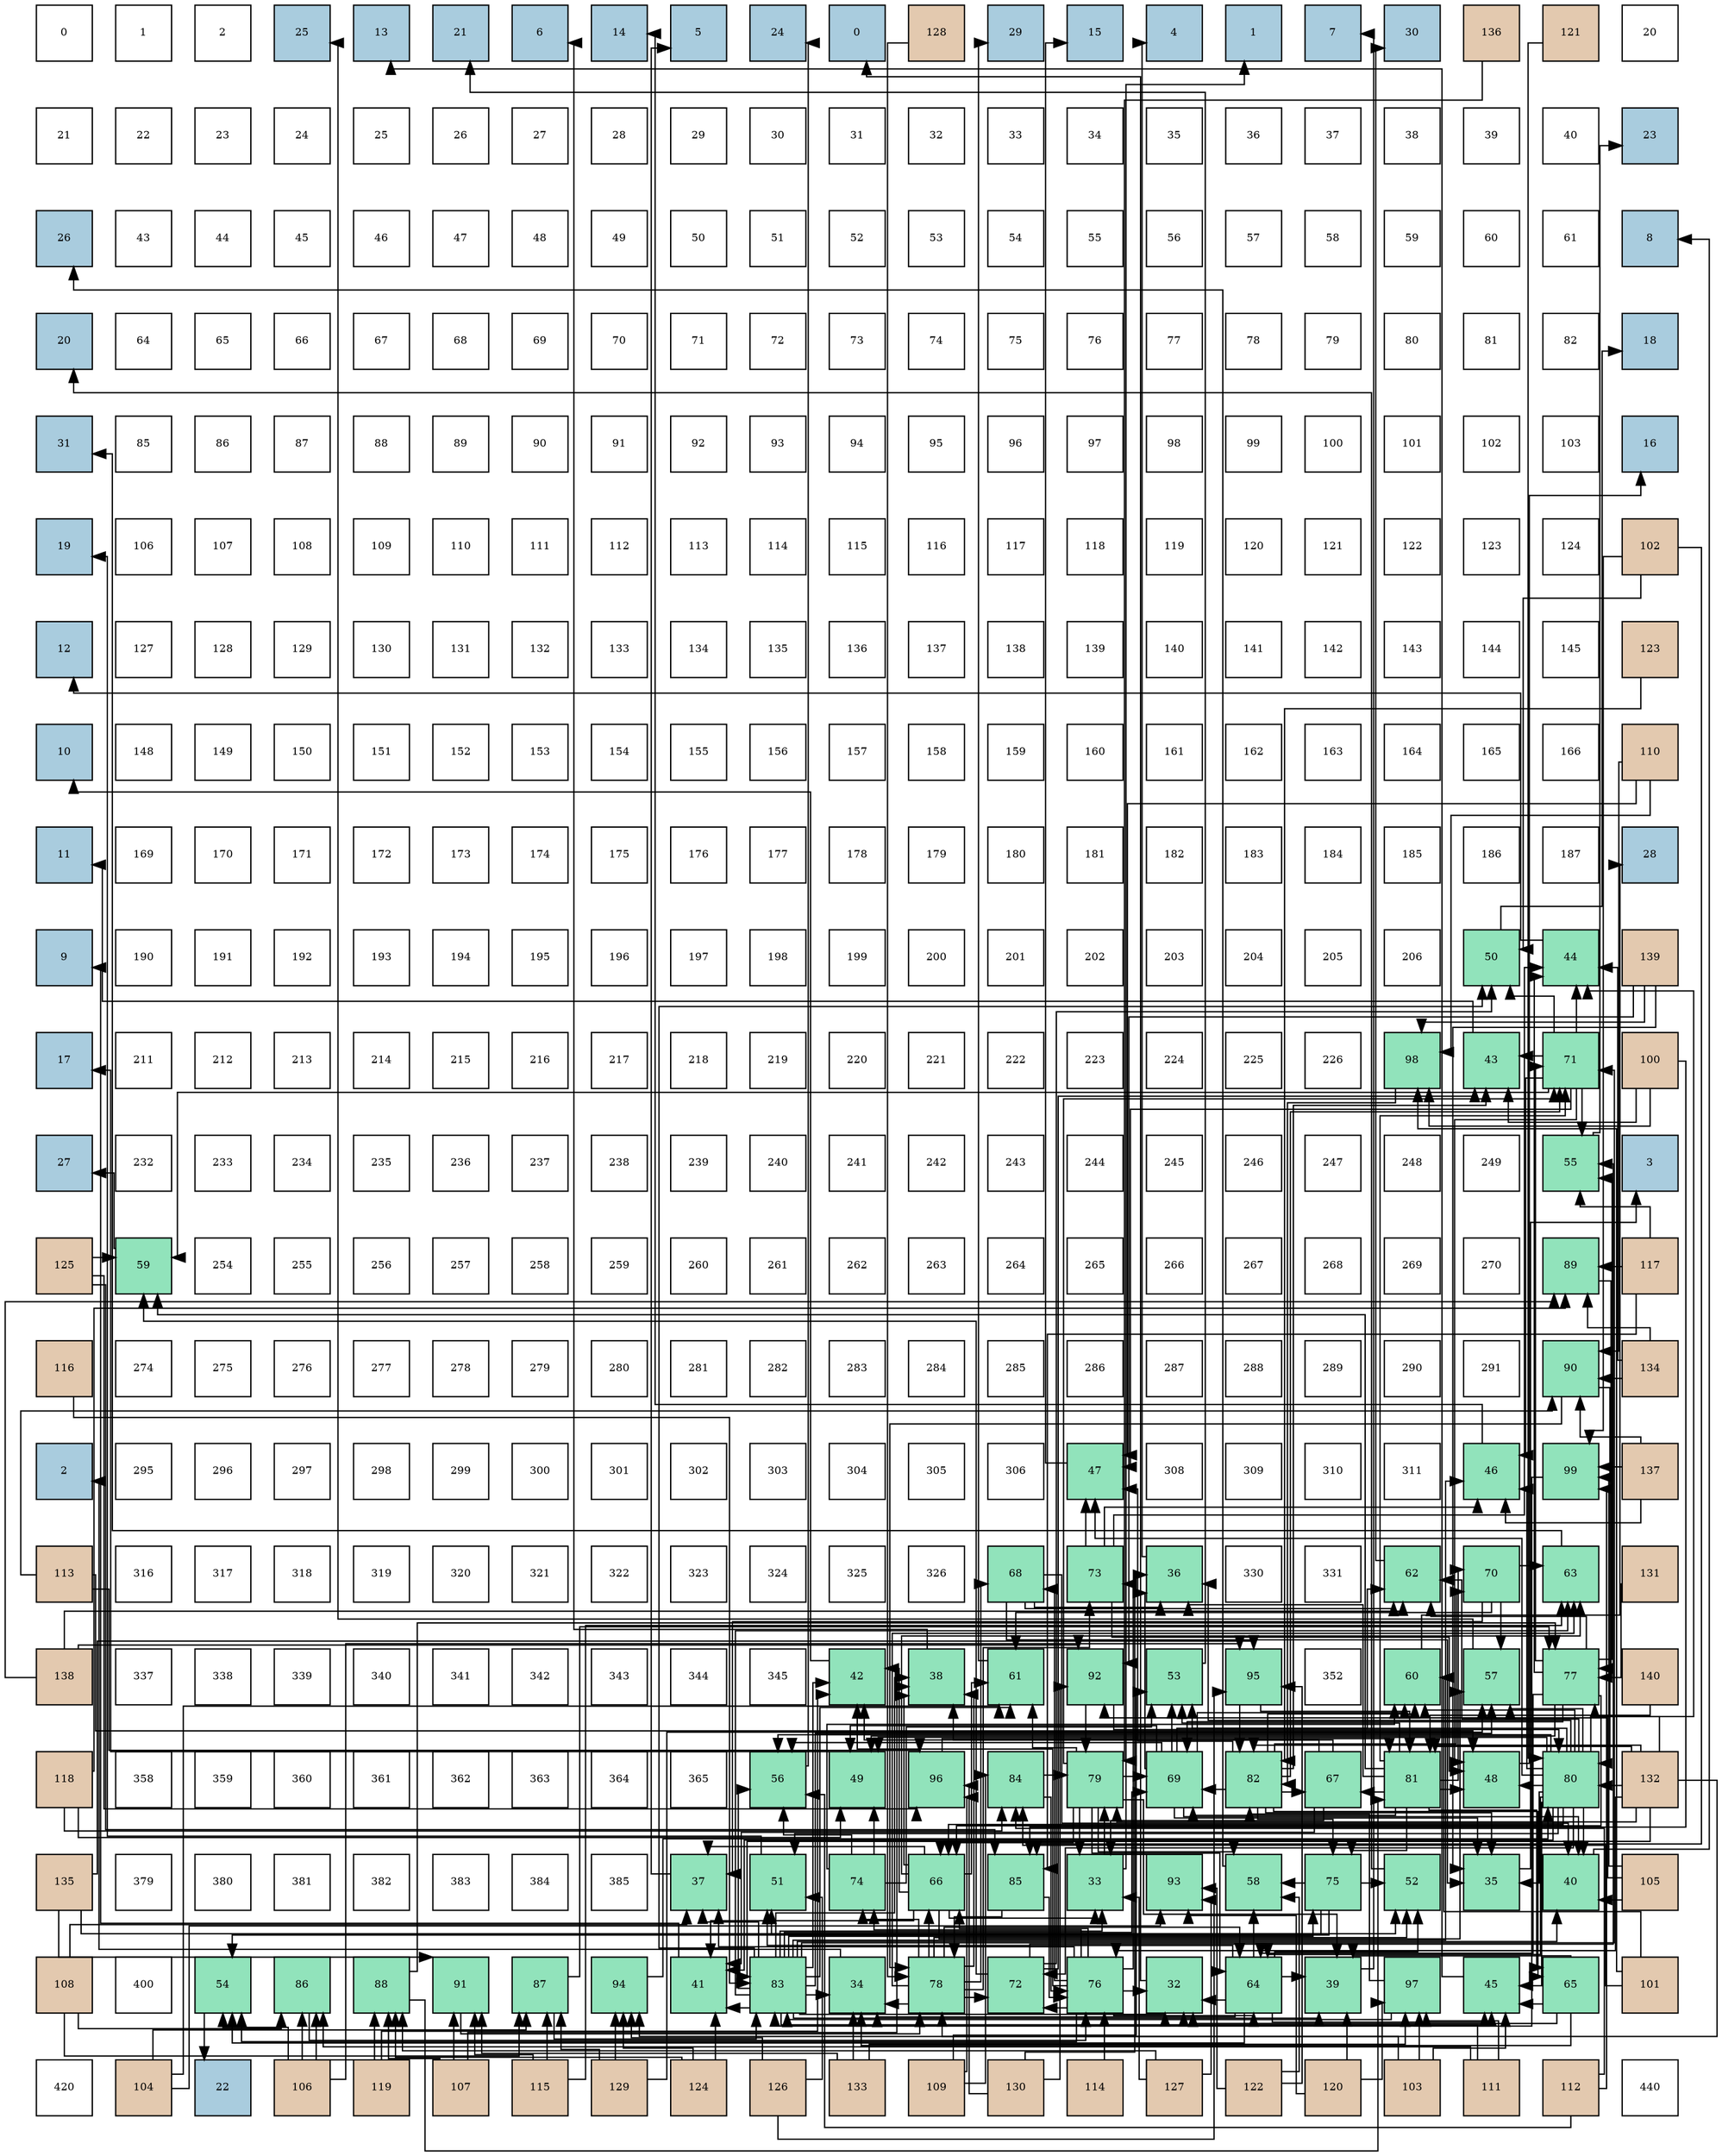 digraph layout{
 rankdir=TB;
 splines=ortho;
 node [style=filled shape=square fixedsize=true width=0.6];
0[label="0", fontsize=8, fillcolor="#ffffff"];
1[label="1", fontsize=8, fillcolor="#ffffff"];
2[label="2", fontsize=8, fillcolor="#ffffff"];
3[label="25", fontsize=8, fillcolor="#a9ccde"];
4[label="13", fontsize=8, fillcolor="#a9ccde"];
5[label="21", fontsize=8, fillcolor="#a9ccde"];
6[label="6", fontsize=8, fillcolor="#a9ccde"];
7[label="14", fontsize=8, fillcolor="#a9ccde"];
8[label="5", fontsize=8, fillcolor="#a9ccde"];
9[label="24", fontsize=8, fillcolor="#a9ccde"];
10[label="0", fontsize=8, fillcolor="#a9ccde"];
11[label="128", fontsize=8, fillcolor="#e3c9af"];
12[label="29", fontsize=8, fillcolor="#a9ccde"];
13[label="15", fontsize=8, fillcolor="#a9ccde"];
14[label="4", fontsize=8, fillcolor="#a9ccde"];
15[label="1", fontsize=8, fillcolor="#a9ccde"];
16[label="7", fontsize=8, fillcolor="#a9ccde"];
17[label="30", fontsize=8, fillcolor="#a9ccde"];
18[label="136", fontsize=8, fillcolor="#e3c9af"];
19[label="121", fontsize=8, fillcolor="#e3c9af"];
20[label="20", fontsize=8, fillcolor="#ffffff"];
21[label="21", fontsize=8, fillcolor="#ffffff"];
22[label="22", fontsize=8, fillcolor="#ffffff"];
23[label="23", fontsize=8, fillcolor="#ffffff"];
24[label="24", fontsize=8, fillcolor="#ffffff"];
25[label="25", fontsize=8, fillcolor="#ffffff"];
26[label="26", fontsize=8, fillcolor="#ffffff"];
27[label="27", fontsize=8, fillcolor="#ffffff"];
28[label="28", fontsize=8, fillcolor="#ffffff"];
29[label="29", fontsize=8, fillcolor="#ffffff"];
30[label="30", fontsize=8, fillcolor="#ffffff"];
31[label="31", fontsize=8, fillcolor="#ffffff"];
32[label="32", fontsize=8, fillcolor="#ffffff"];
33[label="33", fontsize=8, fillcolor="#ffffff"];
34[label="34", fontsize=8, fillcolor="#ffffff"];
35[label="35", fontsize=8, fillcolor="#ffffff"];
36[label="36", fontsize=8, fillcolor="#ffffff"];
37[label="37", fontsize=8, fillcolor="#ffffff"];
38[label="38", fontsize=8, fillcolor="#ffffff"];
39[label="39", fontsize=8, fillcolor="#ffffff"];
40[label="40", fontsize=8, fillcolor="#ffffff"];
41[label="23", fontsize=8, fillcolor="#a9ccde"];
42[label="26", fontsize=8, fillcolor="#a9ccde"];
43[label="43", fontsize=8, fillcolor="#ffffff"];
44[label="44", fontsize=8, fillcolor="#ffffff"];
45[label="45", fontsize=8, fillcolor="#ffffff"];
46[label="46", fontsize=8, fillcolor="#ffffff"];
47[label="47", fontsize=8, fillcolor="#ffffff"];
48[label="48", fontsize=8, fillcolor="#ffffff"];
49[label="49", fontsize=8, fillcolor="#ffffff"];
50[label="50", fontsize=8, fillcolor="#ffffff"];
51[label="51", fontsize=8, fillcolor="#ffffff"];
52[label="52", fontsize=8, fillcolor="#ffffff"];
53[label="53", fontsize=8, fillcolor="#ffffff"];
54[label="54", fontsize=8, fillcolor="#ffffff"];
55[label="55", fontsize=8, fillcolor="#ffffff"];
56[label="56", fontsize=8, fillcolor="#ffffff"];
57[label="57", fontsize=8, fillcolor="#ffffff"];
58[label="58", fontsize=8, fillcolor="#ffffff"];
59[label="59", fontsize=8, fillcolor="#ffffff"];
60[label="60", fontsize=8, fillcolor="#ffffff"];
61[label="61", fontsize=8, fillcolor="#ffffff"];
62[label="8", fontsize=8, fillcolor="#a9ccde"];
63[label="20", fontsize=8, fillcolor="#a9ccde"];
64[label="64", fontsize=8, fillcolor="#ffffff"];
65[label="65", fontsize=8, fillcolor="#ffffff"];
66[label="66", fontsize=8, fillcolor="#ffffff"];
67[label="67", fontsize=8, fillcolor="#ffffff"];
68[label="68", fontsize=8, fillcolor="#ffffff"];
69[label="69", fontsize=8, fillcolor="#ffffff"];
70[label="70", fontsize=8, fillcolor="#ffffff"];
71[label="71", fontsize=8, fillcolor="#ffffff"];
72[label="72", fontsize=8, fillcolor="#ffffff"];
73[label="73", fontsize=8, fillcolor="#ffffff"];
74[label="74", fontsize=8, fillcolor="#ffffff"];
75[label="75", fontsize=8, fillcolor="#ffffff"];
76[label="76", fontsize=8, fillcolor="#ffffff"];
77[label="77", fontsize=8, fillcolor="#ffffff"];
78[label="78", fontsize=8, fillcolor="#ffffff"];
79[label="79", fontsize=8, fillcolor="#ffffff"];
80[label="80", fontsize=8, fillcolor="#ffffff"];
81[label="81", fontsize=8, fillcolor="#ffffff"];
82[label="82", fontsize=8, fillcolor="#ffffff"];
83[label="18", fontsize=8, fillcolor="#a9ccde"];
84[label="31", fontsize=8, fillcolor="#a9ccde"];
85[label="85", fontsize=8, fillcolor="#ffffff"];
86[label="86", fontsize=8, fillcolor="#ffffff"];
87[label="87", fontsize=8, fillcolor="#ffffff"];
88[label="88", fontsize=8, fillcolor="#ffffff"];
89[label="89", fontsize=8, fillcolor="#ffffff"];
90[label="90", fontsize=8, fillcolor="#ffffff"];
91[label="91", fontsize=8, fillcolor="#ffffff"];
92[label="92", fontsize=8, fillcolor="#ffffff"];
93[label="93", fontsize=8, fillcolor="#ffffff"];
94[label="94", fontsize=8, fillcolor="#ffffff"];
95[label="95", fontsize=8, fillcolor="#ffffff"];
96[label="96", fontsize=8, fillcolor="#ffffff"];
97[label="97", fontsize=8, fillcolor="#ffffff"];
98[label="98", fontsize=8, fillcolor="#ffffff"];
99[label="99", fontsize=8, fillcolor="#ffffff"];
100[label="100", fontsize=8, fillcolor="#ffffff"];
101[label="101", fontsize=8, fillcolor="#ffffff"];
102[label="102", fontsize=8, fillcolor="#ffffff"];
103[label="103", fontsize=8, fillcolor="#ffffff"];
104[label="16", fontsize=8, fillcolor="#a9ccde"];
105[label="19", fontsize=8, fillcolor="#a9ccde"];
106[label="106", fontsize=8, fillcolor="#ffffff"];
107[label="107", fontsize=8, fillcolor="#ffffff"];
108[label="108", fontsize=8, fillcolor="#ffffff"];
109[label="109", fontsize=8, fillcolor="#ffffff"];
110[label="110", fontsize=8, fillcolor="#ffffff"];
111[label="111", fontsize=8, fillcolor="#ffffff"];
112[label="112", fontsize=8, fillcolor="#ffffff"];
113[label="113", fontsize=8, fillcolor="#ffffff"];
114[label="114", fontsize=8, fillcolor="#ffffff"];
115[label="115", fontsize=8, fillcolor="#ffffff"];
116[label="116", fontsize=8, fillcolor="#ffffff"];
117[label="117", fontsize=8, fillcolor="#ffffff"];
118[label="118", fontsize=8, fillcolor="#ffffff"];
119[label="119", fontsize=8, fillcolor="#ffffff"];
120[label="120", fontsize=8, fillcolor="#ffffff"];
121[label="121", fontsize=8, fillcolor="#ffffff"];
122[label="122", fontsize=8, fillcolor="#ffffff"];
123[label="123", fontsize=8, fillcolor="#ffffff"];
124[label="124", fontsize=8, fillcolor="#ffffff"];
125[label="102", fontsize=8, fillcolor="#e3c9af"];
126[label="12", fontsize=8, fillcolor="#a9ccde"];
127[label="127", fontsize=8, fillcolor="#ffffff"];
128[label="128", fontsize=8, fillcolor="#ffffff"];
129[label="129", fontsize=8, fillcolor="#ffffff"];
130[label="130", fontsize=8, fillcolor="#ffffff"];
131[label="131", fontsize=8, fillcolor="#ffffff"];
132[label="132", fontsize=8, fillcolor="#ffffff"];
133[label="133", fontsize=8, fillcolor="#ffffff"];
134[label="134", fontsize=8, fillcolor="#ffffff"];
135[label="135", fontsize=8, fillcolor="#ffffff"];
136[label="136", fontsize=8, fillcolor="#ffffff"];
137[label="137", fontsize=8, fillcolor="#ffffff"];
138[label="138", fontsize=8, fillcolor="#ffffff"];
139[label="139", fontsize=8, fillcolor="#ffffff"];
140[label="140", fontsize=8, fillcolor="#ffffff"];
141[label="141", fontsize=8, fillcolor="#ffffff"];
142[label="142", fontsize=8, fillcolor="#ffffff"];
143[label="143", fontsize=8, fillcolor="#ffffff"];
144[label="144", fontsize=8, fillcolor="#ffffff"];
145[label="145", fontsize=8, fillcolor="#ffffff"];
146[label="123", fontsize=8, fillcolor="#e3c9af"];
147[label="10", fontsize=8, fillcolor="#a9ccde"];
148[label="148", fontsize=8, fillcolor="#ffffff"];
149[label="149", fontsize=8, fillcolor="#ffffff"];
150[label="150", fontsize=8, fillcolor="#ffffff"];
151[label="151", fontsize=8, fillcolor="#ffffff"];
152[label="152", fontsize=8, fillcolor="#ffffff"];
153[label="153", fontsize=8, fillcolor="#ffffff"];
154[label="154", fontsize=8, fillcolor="#ffffff"];
155[label="155", fontsize=8, fillcolor="#ffffff"];
156[label="156", fontsize=8, fillcolor="#ffffff"];
157[label="157", fontsize=8, fillcolor="#ffffff"];
158[label="158", fontsize=8, fillcolor="#ffffff"];
159[label="159", fontsize=8, fillcolor="#ffffff"];
160[label="160", fontsize=8, fillcolor="#ffffff"];
161[label="161", fontsize=8, fillcolor="#ffffff"];
162[label="162", fontsize=8, fillcolor="#ffffff"];
163[label="163", fontsize=8, fillcolor="#ffffff"];
164[label="164", fontsize=8, fillcolor="#ffffff"];
165[label="165", fontsize=8, fillcolor="#ffffff"];
166[label="166", fontsize=8, fillcolor="#ffffff"];
167[label="110", fontsize=8, fillcolor="#e3c9af"];
168[label="11", fontsize=8, fillcolor="#a9ccde"];
169[label="169", fontsize=8, fillcolor="#ffffff"];
170[label="170", fontsize=8, fillcolor="#ffffff"];
171[label="171", fontsize=8, fillcolor="#ffffff"];
172[label="172", fontsize=8, fillcolor="#ffffff"];
173[label="173", fontsize=8, fillcolor="#ffffff"];
174[label="174", fontsize=8, fillcolor="#ffffff"];
175[label="175", fontsize=8, fillcolor="#ffffff"];
176[label="176", fontsize=8, fillcolor="#ffffff"];
177[label="177", fontsize=8, fillcolor="#ffffff"];
178[label="178", fontsize=8, fillcolor="#ffffff"];
179[label="179", fontsize=8, fillcolor="#ffffff"];
180[label="180", fontsize=8, fillcolor="#ffffff"];
181[label="181", fontsize=8, fillcolor="#ffffff"];
182[label="182", fontsize=8, fillcolor="#ffffff"];
183[label="183", fontsize=8, fillcolor="#ffffff"];
184[label="184", fontsize=8, fillcolor="#ffffff"];
185[label="185", fontsize=8, fillcolor="#ffffff"];
186[label="186", fontsize=8, fillcolor="#ffffff"];
187[label="187", fontsize=8, fillcolor="#ffffff"];
188[label="28", fontsize=8, fillcolor="#a9ccde"];
189[label="9", fontsize=8, fillcolor="#a9ccde"];
190[label="190", fontsize=8, fillcolor="#ffffff"];
191[label="191", fontsize=8, fillcolor="#ffffff"];
192[label="192", fontsize=8, fillcolor="#ffffff"];
193[label="193", fontsize=8, fillcolor="#ffffff"];
194[label="194", fontsize=8, fillcolor="#ffffff"];
195[label="195", fontsize=8, fillcolor="#ffffff"];
196[label="196", fontsize=8, fillcolor="#ffffff"];
197[label="197", fontsize=8, fillcolor="#ffffff"];
198[label="198", fontsize=8, fillcolor="#ffffff"];
199[label="199", fontsize=8, fillcolor="#ffffff"];
200[label="200", fontsize=8, fillcolor="#ffffff"];
201[label="201", fontsize=8, fillcolor="#ffffff"];
202[label="202", fontsize=8, fillcolor="#ffffff"];
203[label="203", fontsize=8, fillcolor="#ffffff"];
204[label="204", fontsize=8, fillcolor="#ffffff"];
205[label="205", fontsize=8, fillcolor="#ffffff"];
206[label="206", fontsize=8, fillcolor="#ffffff"];
207[label="50", fontsize=8, fillcolor="#91e3bb"];
208[label="44", fontsize=8, fillcolor="#91e3bb"];
209[label="139", fontsize=8, fillcolor="#e3c9af"];
210[label="17", fontsize=8, fillcolor="#a9ccde"];
211[label="211", fontsize=8, fillcolor="#ffffff"];
212[label="212", fontsize=8, fillcolor="#ffffff"];
213[label="213", fontsize=8, fillcolor="#ffffff"];
214[label="214", fontsize=8, fillcolor="#ffffff"];
215[label="215", fontsize=8, fillcolor="#ffffff"];
216[label="216", fontsize=8, fillcolor="#ffffff"];
217[label="217", fontsize=8, fillcolor="#ffffff"];
218[label="218", fontsize=8, fillcolor="#ffffff"];
219[label="219", fontsize=8, fillcolor="#ffffff"];
220[label="220", fontsize=8, fillcolor="#ffffff"];
221[label="221", fontsize=8, fillcolor="#ffffff"];
222[label="222", fontsize=8, fillcolor="#ffffff"];
223[label="223", fontsize=8, fillcolor="#ffffff"];
224[label="224", fontsize=8, fillcolor="#ffffff"];
225[label="225", fontsize=8, fillcolor="#ffffff"];
226[label="226", fontsize=8, fillcolor="#ffffff"];
227[label="98", fontsize=8, fillcolor="#91e3bb"];
228[label="43", fontsize=8, fillcolor="#91e3bb"];
229[label="71", fontsize=8, fillcolor="#91e3bb"];
230[label="100", fontsize=8, fillcolor="#e3c9af"];
231[label="27", fontsize=8, fillcolor="#a9ccde"];
232[label="232", fontsize=8, fillcolor="#ffffff"];
233[label="233", fontsize=8, fillcolor="#ffffff"];
234[label="234", fontsize=8, fillcolor="#ffffff"];
235[label="235", fontsize=8, fillcolor="#ffffff"];
236[label="236", fontsize=8, fillcolor="#ffffff"];
237[label="237", fontsize=8, fillcolor="#ffffff"];
238[label="238", fontsize=8, fillcolor="#ffffff"];
239[label="239", fontsize=8, fillcolor="#ffffff"];
240[label="240", fontsize=8, fillcolor="#ffffff"];
241[label="241", fontsize=8, fillcolor="#ffffff"];
242[label="242", fontsize=8, fillcolor="#ffffff"];
243[label="243", fontsize=8, fillcolor="#ffffff"];
244[label="244", fontsize=8, fillcolor="#ffffff"];
245[label="245", fontsize=8, fillcolor="#ffffff"];
246[label="246", fontsize=8, fillcolor="#ffffff"];
247[label="247", fontsize=8, fillcolor="#ffffff"];
248[label="248", fontsize=8, fillcolor="#ffffff"];
249[label="249", fontsize=8, fillcolor="#ffffff"];
250[label="55", fontsize=8, fillcolor="#91e3bb"];
251[label="3", fontsize=8, fillcolor="#a9ccde"];
252[label="125", fontsize=8, fillcolor="#e3c9af"];
253[label="59", fontsize=8, fillcolor="#91e3bb"];
254[label="254", fontsize=8, fillcolor="#ffffff"];
255[label="255", fontsize=8, fillcolor="#ffffff"];
256[label="256", fontsize=8, fillcolor="#ffffff"];
257[label="257", fontsize=8, fillcolor="#ffffff"];
258[label="258", fontsize=8, fillcolor="#ffffff"];
259[label="259", fontsize=8, fillcolor="#ffffff"];
260[label="260", fontsize=8, fillcolor="#ffffff"];
261[label="261", fontsize=8, fillcolor="#ffffff"];
262[label="262", fontsize=8, fillcolor="#ffffff"];
263[label="263", fontsize=8, fillcolor="#ffffff"];
264[label="264", fontsize=8, fillcolor="#ffffff"];
265[label="265", fontsize=8, fillcolor="#ffffff"];
266[label="266", fontsize=8, fillcolor="#ffffff"];
267[label="267", fontsize=8, fillcolor="#ffffff"];
268[label="268", fontsize=8, fillcolor="#ffffff"];
269[label="269", fontsize=8, fillcolor="#ffffff"];
270[label="270", fontsize=8, fillcolor="#ffffff"];
271[label="89", fontsize=8, fillcolor="#91e3bb"];
272[label="117", fontsize=8, fillcolor="#e3c9af"];
273[label="116", fontsize=8, fillcolor="#e3c9af"];
274[label="274", fontsize=8, fillcolor="#ffffff"];
275[label="275", fontsize=8, fillcolor="#ffffff"];
276[label="276", fontsize=8, fillcolor="#ffffff"];
277[label="277", fontsize=8, fillcolor="#ffffff"];
278[label="278", fontsize=8, fillcolor="#ffffff"];
279[label="279", fontsize=8, fillcolor="#ffffff"];
280[label="280", fontsize=8, fillcolor="#ffffff"];
281[label="281", fontsize=8, fillcolor="#ffffff"];
282[label="282", fontsize=8, fillcolor="#ffffff"];
283[label="283", fontsize=8, fillcolor="#ffffff"];
284[label="284", fontsize=8, fillcolor="#ffffff"];
285[label="285", fontsize=8, fillcolor="#ffffff"];
286[label="286", fontsize=8, fillcolor="#ffffff"];
287[label="287", fontsize=8, fillcolor="#ffffff"];
288[label="288", fontsize=8, fillcolor="#ffffff"];
289[label="289", fontsize=8, fillcolor="#ffffff"];
290[label="290", fontsize=8, fillcolor="#ffffff"];
291[label="291", fontsize=8, fillcolor="#ffffff"];
292[label="90", fontsize=8, fillcolor="#91e3bb"];
293[label="134", fontsize=8, fillcolor="#e3c9af"];
294[label="2", fontsize=8, fillcolor="#a9ccde"];
295[label="295", fontsize=8, fillcolor="#ffffff"];
296[label="296", fontsize=8, fillcolor="#ffffff"];
297[label="297", fontsize=8, fillcolor="#ffffff"];
298[label="298", fontsize=8, fillcolor="#ffffff"];
299[label="299", fontsize=8, fillcolor="#ffffff"];
300[label="300", fontsize=8, fillcolor="#ffffff"];
301[label="301", fontsize=8, fillcolor="#ffffff"];
302[label="302", fontsize=8, fillcolor="#ffffff"];
303[label="303", fontsize=8, fillcolor="#ffffff"];
304[label="304", fontsize=8, fillcolor="#ffffff"];
305[label="305", fontsize=8, fillcolor="#ffffff"];
306[label="306", fontsize=8, fillcolor="#ffffff"];
307[label="47", fontsize=8, fillcolor="#91e3bb"];
308[label="308", fontsize=8, fillcolor="#ffffff"];
309[label="309", fontsize=8, fillcolor="#ffffff"];
310[label="310", fontsize=8, fillcolor="#ffffff"];
311[label="311", fontsize=8, fillcolor="#ffffff"];
312[label="46", fontsize=8, fillcolor="#91e3bb"];
313[label="99", fontsize=8, fillcolor="#91e3bb"];
314[label="137", fontsize=8, fillcolor="#e3c9af"];
315[label="113", fontsize=8, fillcolor="#e3c9af"];
316[label="316", fontsize=8, fillcolor="#ffffff"];
317[label="317", fontsize=8, fillcolor="#ffffff"];
318[label="318", fontsize=8, fillcolor="#ffffff"];
319[label="319", fontsize=8, fillcolor="#ffffff"];
320[label="320", fontsize=8, fillcolor="#ffffff"];
321[label="321", fontsize=8, fillcolor="#ffffff"];
322[label="322", fontsize=8, fillcolor="#ffffff"];
323[label="323", fontsize=8, fillcolor="#ffffff"];
324[label="324", fontsize=8, fillcolor="#ffffff"];
325[label="325", fontsize=8, fillcolor="#ffffff"];
326[label="326", fontsize=8, fillcolor="#ffffff"];
327[label="68", fontsize=8, fillcolor="#91e3bb"];
328[label="73", fontsize=8, fillcolor="#91e3bb"];
329[label="36", fontsize=8, fillcolor="#91e3bb"];
330[label="330", fontsize=8, fillcolor="#ffffff"];
331[label="331", fontsize=8, fillcolor="#ffffff"];
332[label="62", fontsize=8, fillcolor="#91e3bb"];
333[label="70", fontsize=8, fillcolor="#91e3bb"];
334[label="63", fontsize=8, fillcolor="#91e3bb"];
335[label="131", fontsize=8, fillcolor="#e3c9af"];
336[label="138", fontsize=8, fillcolor="#e3c9af"];
337[label="337", fontsize=8, fillcolor="#ffffff"];
338[label="338", fontsize=8, fillcolor="#ffffff"];
339[label="339", fontsize=8, fillcolor="#ffffff"];
340[label="340", fontsize=8, fillcolor="#ffffff"];
341[label="341", fontsize=8, fillcolor="#ffffff"];
342[label="342", fontsize=8, fillcolor="#ffffff"];
343[label="343", fontsize=8, fillcolor="#ffffff"];
344[label="344", fontsize=8, fillcolor="#ffffff"];
345[label="345", fontsize=8, fillcolor="#ffffff"];
346[label="42", fontsize=8, fillcolor="#91e3bb"];
347[label="38", fontsize=8, fillcolor="#91e3bb"];
348[label="61", fontsize=8, fillcolor="#91e3bb"];
349[label="92", fontsize=8, fillcolor="#91e3bb"];
350[label="53", fontsize=8, fillcolor="#91e3bb"];
351[label="95", fontsize=8, fillcolor="#91e3bb"];
352[label="352", fontsize=8, fillcolor="#ffffff"];
353[label="60", fontsize=8, fillcolor="#91e3bb"];
354[label="57", fontsize=8, fillcolor="#91e3bb"];
355[label="77", fontsize=8, fillcolor="#91e3bb"];
356[label="140", fontsize=8, fillcolor="#e3c9af"];
357[label="118", fontsize=8, fillcolor="#e3c9af"];
358[label="358", fontsize=8, fillcolor="#ffffff"];
359[label="359", fontsize=8, fillcolor="#ffffff"];
360[label="360", fontsize=8, fillcolor="#ffffff"];
361[label="361", fontsize=8, fillcolor="#ffffff"];
362[label="362", fontsize=8, fillcolor="#ffffff"];
363[label="363", fontsize=8, fillcolor="#ffffff"];
364[label="364", fontsize=8, fillcolor="#ffffff"];
365[label="365", fontsize=8, fillcolor="#ffffff"];
366[label="56", fontsize=8, fillcolor="#91e3bb"];
367[label="49", fontsize=8, fillcolor="#91e3bb"];
368[label="96", fontsize=8, fillcolor="#91e3bb"];
369[label="84", fontsize=8, fillcolor="#91e3bb"];
370[label="79", fontsize=8, fillcolor="#91e3bb"];
371[label="69", fontsize=8, fillcolor="#91e3bb"];
372[label="82", fontsize=8, fillcolor="#91e3bb"];
373[label="67", fontsize=8, fillcolor="#91e3bb"];
374[label="81", fontsize=8, fillcolor="#91e3bb"];
375[label="48", fontsize=8, fillcolor="#91e3bb"];
376[label="80", fontsize=8, fillcolor="#91e3bb"];
377[label="132", fontsize=8, fillcolor="#e3c9af"];
378[label="135", fontsize=8, fillcolor="#e3c9af"];
379[label="379", fontsize=8, fillcolor="#ffffff"];
380[label="380", fontsize=8, fillcolor="#ffffff"];
381[label="381", fontsize=8, fillcolor="#ffffff"];
382[label="382", fontsize=8, fillcolor="#ffffff"];
383[label="383", fontsize=8, fillcolor="#ffffff"];
384[label="384", fontsize=8, fillcolor="#ffffff"];
385[label="385", fontsize=8, fillcolor="#ffffff"];
386[label="37", fontsize=8, fillcolor="#91e3bb"];
387[label="51", fontsize=8, fillcolor="#91e3bb"];
388[label="74", fontsize=8, fillcolor="#91e3bb"];
389[label="66", fontsize=8, fillcolor="#91e3bb"];
390[label="85", fontsize=8, fillcolor="#91e3bb"];
391[label="33", fontsize=8, fillcolor="#91e3bb"];
392[label="93", fontsize=8, fillcolor="#91e3bb"];
393[label="58", fontsize=8, fillcolor="#91e3bb"];
394[label="75", fontsize=8, fillcolor="#91e3bb"];
395[label="52", fontsize=8, fillcolor="#91e3bb"];
396[label="35", fontsize=8, fillcolor="#91e3bb"];
397[label="40", fontsize=8, fillcolor="#91e3bb"];
398[label="105", fontsize=8, fillcolor="#e3c9af"];
399[label="108", fontsize=8, fillcolor="#e3c9af"];
400[label="400", fontsize=8, fillcolor="#ffffff"];
401[label="54", fontsize=8, fillcolor="#91e3bb"];
402[label="86", fontsize=8, fillcolor="#91e3bb"];
403[label="88", fontsize=8, fillcolor="#91e3bb"];
404[label="91", fontsize=8, fillcolor="#91e3bb"];
405[label="87", fontsize=8, fillcolor="#91e3bb"];
406[label="94", fontsize=8, fillcolor="#91e3bb"];
407[label="41", fontsize=8, fillcolor="#91e3bb"];
408[label="83", fontsize=8, fillcolor="#91e3bb"];
409[label="34", fontsize=8, fillcolor="#91e3bb"];
410[label="78", fontsize=8, fillcolor="#91e3bb"];
411[label="72", fontsize=8, fillcolor="#91e3bb"];
412[label="76", fontsize=8, fillcolor="#91e3bb"];
413[label="32", fontsize=8, fillcolor="#91e3bb"];
414[label="64", fontsize=8, fillcolor="#91e3bb"];
415[label="39", fontsize=8, fillcolor="#91e3bb"];
416[label="97", fontsize=8, fillcolor="#91e3bb"];
417[label="45", fontsize=8, fillcolor="#91e3bb"];
418[label="65", fontsize=8, fillcolor="#91e3bb"];
419[label="101", fontsize=8, fillcolor="#e3c9af"];
420[label="420", fontsize=8, fillcolor="#ffffff"];
421[label="104", fontsize=8, fillcolor="#e3c9af"];
422[label="22", fontsize=8, fillcolor="#a9ccde"];
423[label="106", fontsize=8, fillcolor="#e3c9af"];
424[label="119", fontsize=8, fillcolor="#e3c9af"];
425[label="107", fontsize=8, fillcolor="#e3c9af"];
426[label="115", fontsize=8, fillcolor="#e3c9af"];
427[label="129", fontsize=8, fillcolor="#e3c9af"];
428[label="124", fontsize=8, fillcolor="#e3c9af"];
429[label="126", fontsize=8, fillcolor="#e3c9af"];
430[label="133", fontsize=8, fillcolor="#e3c9af"];
431[label="109", fontsize=8, fillcolor="#e3c9af"];
432[label="130", fontsize=8, fillcolor="#e3c9af"];
433[label="114", fontsize=8, fillcolor="#e3c9af"];
434[label="127", fontsize=8, fillcolor="#e3c9af"];
435[label="122", fontsize=8, fillcolor="#e3c9af"];
436[label="120", fontsize=8, fillcolor="#e3c9af"];
437[label="103", fontsize=8, fillcolor="#e3c9af"];
438[label="111", fontsize=8, fillcolor="#e3c9af"];
439[label="112", fontsize=8, fillcolor="#e3c9af"];
440[label="440", fontsize=8, fillcolor="#ffffff"];
edge [constraint=false, style=vis];413 -> 10;
391 -> 15;
409 -> 294;
396 -> 251;
329 -> 14;
386 -> 8;
347 -> 6;
415 -> 16;
397 -> 62;
407 -> 189;
346 -> 147;
228 -> 168;
208 -> 126;
417 -> 4;
312 -> 7;
307 -> 13;
375 -> 104;
367 -> 210;
207 -> 83;
387 -> 105;
395 -> 63;
350 -> 5;
401 -> 422;
250 -> 41;
366 -> 9;
354 -> 3;
393 -> 42;
253 -> 231;
353 -> 188;
348 -> 12;
332 -> 17;
334 -> 84;
414 -> 413;
414 -> 409;
414 -> 415;
414 -> 417;
414 -> 387;
414 -> 395;
414 -> 401;
414 -> 393;
418 -> 413;
418 -> 409;
418 -> 415;
418 -> 417;
389 -> 391;
389 -> 386;
389 -> 347;
389 -> 407;
389 -> 346;
389 -> 354;
389 -> 348;
389 -> 334;
373 -> 391;
373 -> 347;
373 -> 407;
373 -> 346;
327 -> 396;
327 -> 329;
327 -> 397;
327 -> 332;
371 -> 396;
371 -> 329;
371 -> 397;
371 -> 367;
371 -> 350;
371 -> 366;
371 -> 353;
371 -> 332;
333 -> 386;
333 -> 354;
333 -> 348;
333 -> 334;
229 -> 228;
229 -> 208;
229 -> 312;
229 -> 307;
229 -> 375;
229 -> 207;
229 -> 250;
229 -> 253;
411 -> 228;
411 -> 207;
411 -> 250;
411 -> 253;
328 -> 208;
328 -> 312;
328 -> 307;
328 -> 375;
388 -> 367;
388 -> 350;
388 -> 366;
388 -> 353;
394 -> 387;
394 -> 395;
394 -> 401;
394 -> 393;
412 -> 413;
412 -> 386;
412 -> 346;
412 -> 401;
412 -> 414;
412 -> 389;
412 -> 327;
412 -> 411;
412 -> 328;
412 -> 388;
355 -> 208;
355 -> 367;
355 -> 250;
355 -> 332;
355 -> 414;
355 -> 389;
355 -> 371;
355 -> 229;
410 -> 409;
410 -> 347;
410 -> 395;
410 -> 334;
410 -> 414;
410 -> 389;
410 -> 327;
410 -> 411;
410 -> 328;
410 -> 388;
370 -> 391;
370 -> 415;
370 -> 393;
370 -> 348;
370 -> 414;
370 -> 389;
370 -> 371;
370 -> 229;
376 -> 396;
376 -> 329;
376 -> 397;
376 -> 407;
376 -> 208;
376 -> 417;
376 -> 312;
376 -> 307;
376 -> 375;
376 -> 367;
376 -> 387;
376 -> 350;
376 -> 366;
376 -> 354;
376 -> 353;
376 -> 332;
376 -> 414;
376 -> 389;
376 -> 411;
374 -> 329;
374 -> 375;
374 -> 350;
374 -> 253;
374 -> 418;
374 -> 373;
374 -> 371;
374 -> 333;
374 -> 229;
374 -> 394;
372 -> 396;
372 -> 228;
372 -> 307;
372 -> 353;
372 -> 418;
372 -> 373;
372 -> 371;
372 -> 333;
372 -> 229;
372 -> 394;
408 -> 413;
408 -> 391;
408 -> 409;
408 -> 386;
408 -> 347;
408 -> 415;
408 -> 397;
408 -> 407;
408 -> 346;
408 -> 417;
408 -> 312;
408 -> 207;
408 -> 366;
408 -> 354;
408 -> 348;
408 -> 334;
408 -> 371;
408 -> 229;
408 -> 394;
369 -> 412;
369 -> 370;
390 -> 412;
390 -> 410;
402 -> 412;
405 -> 355;
405 -> 408;
403 -> 355;
403 -> 374;
271 -> 355;
292 -> 410;
292 -> 376;
404 -> 410;
349 -> 370;
349 -> 376;
392 -> 370;
406 -> 376;
351 -> 374;
351 -> 372;
368 -> 374;
416 -> 372;
416 -> 408;
227 -> 372;
313 -> 408;
230 -> 228;
230 -> 390;
230 -> 227;
419 -> 353;
419 -> 369;
419 -> 227;
125 -> 207;
125 -> 390;
125 -> 313;
437 -> 417;
437 -> 406;
437 -> 416;
421 -> 348;
421 -> 405;
421 -> 392;
398 -> 397;
398 -> 349;
398 -> 313;
423 -> 401;
423 -> 402;
423 -> 351;
425 -> 347;
425 -> 403;
425 -> 404;
399 -> 386;
399 -> 402;
399 -> 405;
431 -> 350;
431 -> 369;
431 -> 368;
167 -> 307;
167 -> 292;
167 -> 227;
438 -> 413;
438 -> 402;
438 -> 416;
439 -> 366;
439 -> 369;
439 -> 313;
315 -> 375;
315 -> 292;
315 -> 368;
433 -> 412;
426 -> 334;
426 -> 405;
426 -> 404;
273 -> 408;
272 -> 250;
272 -> 390;
272 -> 271;
357 -> 367;
357 -> 369;
357 -> 271;
424 -> 346;
424 -> 402;
424 -> 403;
436 -> 415;
436 -> 392;
436 -> 416;
19 -> 376;
435 -> 393;
435 -> 392;
435 -> 351;
146 -> 372;
428 -> 407;
428 -> 403;
428 -> 406;
252 -> 253;
252 -> 390;
252 -> 368;
429 -> 387;
429 -> 406;
429 -> 351;
434 -> 391;
434 -> 403;
434 -> 392;
11 -> 410;
427 -> 354;
427 -> 405;
427 -> 406;
432 -> 329;
432 -> 349;
432 -> 368;
335 -> 355;
377 -> 412;
377 -> 355;
377 -> 410;
377 -> 370;
377 -> 376;
377 -> 374;
377 -> 372;
377 -> 408;
430 -> 409;
430 -> 404;
430 -> 416;
293 -> 208;
293 -> 271;
293 -> 292;
378 -> 395;
378 -> 404;
378 -> 351;
18 -> 370;
314 -> 312;
314 -> 292;
314 -> 313;
336 -> 332;
336 -> 271;
336 -> 349;
209 -> 396;
209 -> 349;
209 -> 227;
356 -> 374;
edge [constraint=true, style=invis];
0 -> 21 -> 42 -> 63 -> 84 -> 105 -> 126 -> 147 -> 168 -> 189 -> 210 -> 231 -> 252 -> 273 -> 294 -> 315 -> 336 -> 357 -> 378 -> 399 -> 420;
1 -> 22 -> 43 -> 64 -> 85 -> 106 -> 127 -> 148 -> 169 -> 190 -> 211 -> 232 -> 253 -> 274 -> 295 -> 316 -> 337 -> 358 -> 379 -> 400 -> 421;
2 -> 23 -> 44 -> 65 -> 86 -> 107 -> 128 -> 149 -> 170 -> 191 -> 212 -> 233 -> 254 -> 275 -> 296 -> 317 -> 338 -> 359 -> 380 -> 401 -> 422;
3 -> 24 -> 45 -> 66 -> 87 -> 108 -> 129 -> 150 -> 171 -> 192 -> 213 -> 234 -> 255 -> 276 -> 297 -> 318 -> 339 -> 360 -> 381 -> 402 -> 423;
4 -> 25 -> 46 -> 67 -> 88 -> 109 -> 130 -> 151 -> 172 -> 193 -> 214 -> 235 -> 256 -> 277 -> 298 -> 319 -> 340 -> 361 -> 382 -> 403 -> 424;
5 -> 26 -> 47 -> 68 -> 89 -> 110 -> 131 -> 152 -> 173 -> 194 -> 215 -> 236 -> 257 -> 278 -> 299 -> 320 -> 341 -> 362 -> 383 -> 404 -> 425;
6 -> 27 -> 48 -> 69 -> 90 -> 111 -> 132 -> 153 -> 174 -> 195 -> 216 -> 237 -> 258 -> 279 -> 300 -> 321 -> 342 -> 363 -> 384 -> 405 -> 426;
7 -> 28 -> 49 -> 70 -> 91 -> 112 -> 133 -> 154 -> 175 -> 196 -> 217 -> 238 -> 259 -> 280 -> 301 -> 322 -> 343 -> 364 -> 385 -> 406 -> 427;
8 -> 29 -> 50 -> 71 -> 92 -> 113 -> 134 -> 155 -> 176 -> 197 -> 218 -> 239 -> 260 -> 281 -> 302 -> 323 -> 344 -> 365 -> 386 -> 407 -> 428;
9 -> 30 -> 51 -> 72 -> 93 -> 114 -> 135 -> 156 -> 177 -> 198 -> 219 -> 240 -> 261 -> 282 -> 303 -> 324 -> 345 -> 366 -> 387 -> 408 -> 429;
10 -> 31 -> 52 -> 73 -> 94 -> 115 -> 136 -> 157 -> 178 -> 199 -> 220 -> 241 -> 262 -> 283 -> 304 -> 325 -> 346 -> 367 -> 388 -> 409 -> 430;
11 -> 32 -> 53 -> 74 -> 95 -> 116 -> 137 -> 158 -> 179 -> 200 -> 221 -> 242 -> 263 -> 284 -> 305 -> 326 -> 347 -> 368 -> 389 -> 410 -> 431;
12 -> 33 -> 54 -> 75 -> 96 -> 117 -> 138 -> 159 -> 180 -> 201 -> 222 -> 243 -> 264 -> 285 -> 306 -> 327 -> 348 -> 369 -> 390 -> 411 -> 432;
13 -> 34 -> 55 -> 76 -> 97 -> 118 -> 139 -> 160 -> 181 -> 202 -> 223 -> 244 -> 265 -> 286 -> 307 -> 328 -> 349 -> 370 -> 391 -> 412 -> 433;
14 -> 35 -> 56 -> 77 -> 98 -> 119 -> 140 -> 161 -> 182 -> 203 -> 224 -> 245 -> 266 -> 287 -> 308 -> 329 -> 350 -> 371 -> 392 -> 413 -> 434;
15 -> 36 -> 57 -> 78 -> 99 -> 120 -> 141 -> 162 -> 183 -> 204 -> 225 -> 246 -> 267 -> 288 -> 309 -> 330 -> 351 -> 372 -> 393 -> 414 -> 435;
16 -> 37 -> 58 -> 79 -> 100 -> 121 -> 142 -> 163 -> 184 -> 205 -> 226 -> 247 -> 268 -> 289 -> 310 -> 331 -> 352 -> 373 -> 394 -> 415 -> 436;
17 -> 38 -> 59 -> 80 -> 101 -> 122 -> 143 -> 164 -> 185 -> 206 -> 227 -> 248 -> 269 -> 290 -> 311 -> 332 -> 353 -> 374 -> 395 -> 416 -> 437;
18 -> 39 -> 60 -> 81 -> 102 -> 123 -> 144 -> 165 -> 186 -> 207 -> 228 -> 249 -> 270 -> 291 -> 312 -> 333 -> 354 -> 375 -> 396 -> 417 -> 438;
19 -> 40 -> 61 -> 82 -> 103 -> 124 -> 145 -> 166 -> 187 -> 208 -> 229 -> 250 -> 271 -> 292 -> 313 -> 334 -> 355 -> 376 -> 397 -> 418 -> 439;
20 -> 41 -> 62 -> 83 -> 104 -> 125 -> 146 -> 167 -> 188 -> 209 -> 230 -> 251 -> 272 -> 293 -> 314 -> 335 -> 356 -> 377 -> 398 -> 419 -> 440;
rank = same {0 -> 1 -> 2 -> 3 -> 4 -> 5 -> 6 -> 7 -> 8 -> 9 -> 10 -> 11 -> 12 -> 13 -> 14 -> 15 -> 16 -> 17 -> 18 -> 19 -> 20};
rank = same {21 -> 22 -> 23 -> 24 -> 25 -> 26 -> 27 -> 28 -> 29 -> 30 -> 31 -> 32 -> 33 -> 34 -> 35 -> 36 -> 37 -> 38 -> 39 -> 40 -> 41};
rank = same {42 -> 43 -> 44 -> 45 -> 46 -> 47 -> 48 -> 49 -> 50 -> 51 -> 52 -> 53 -> 54 -> 55 -> 56 -> 57 -> 58 -> 59 -> 60 -> 61 -> 62};
rank = same {63 -> 64 -> 65 -> 66 -> 67 -> 68 -> 69 -> 70 -> 71 -> 72 -> 73 -> 74 -> 75 -> 76 -> 77 -> 78 -> 79 -> 80 -> 81 -> 82 -> 83};
rank = same {84 -> 85 -> 86 -> 87 -> 88 -> 89 -> 90 -> 91 -> 92 -> 93 -> 94 -> 95 -> 96 -> 97 -> 98 -> 99 -> 100 -> 101 -> 102 -> 103 -> 104};
rank = same {105 -> 106 -> 107 -> 108 -> 109 -> 110 -> 111 -> 112 -> 113 -> 114 -> 115 -> 116 -> 117 -> 118 -> 119 -> 120 -> 121 -> 122 -> 123 -> 124 -> 125};
rank = same {126 -> 127 -> 128 -> 129 -> 130 -> 131 -> 132 -> 133 -> 134 -> 135 -> 136 -> 137 -> 138 -> 139 -> 140 -> 141 -> 142 -> 143 -> 144 -> 145 -> 146};
rank = same {147 -> 148 -> 149 -> 150 -> 151 -> 152 -> 153 -> 154 -> 155 -> 156 -> 157 -> 158 -> 159 -> 160 -> 161 -> 162 -> 163 -> 164 -> 165 -> 166 -> 167};
rank = same {168 -> 169 -> 170 -> 171 -> 172 -> 173 -> 174 -> 175 -> 176 -> 177 -> 178 -> 179 -> 180 -> 181 -> 182 -> 183 -> 184 -> 185 -> 186 -> 187 -> 188};
rank = same {189 -> 190 -> 191 -> 192 -> 193 -> 194 -> 195 -> 196 -> 197 -> 198 -> 199 -> 200 -> 201 -> 202 -> 203 -> 204 -> 205 -> 206 -> 207 -> 208 -> 209};
rank = same {210 -> 211 -> 212 -> 213 -> 214 -> 215 -> 216 -> 217 -> 218 -> 219 -> 220 -> 221 -> 222 -> 223 -> 224 -> 225 -> 226 -> 227 -> 228 -> 229 -> 230};
rank = same {231 -> 232 -> 233 -> 234 -> 235 -> 236 -> 237 -> 238 -> 239 -> 240 -> 241 -> 242 -> 243 -> 244 -> 245 -> 246 -> 247 -> 248 -> 249 -> 250 -> 251};
rank = same {252 -> 253 -> 254 -> 255 -> 256 -> 257 -> 258 -> 259 -> 260 -> 261 -> 262 -> 263 -> 264 -> 265 -> 266 -> 267 -> 268 -> 269 -> 270 -> 271 -> 272};
rank = same {273 -> 274 -> 275 -> 276 -> 277 -> 278 -> 279 -> 280 -> 281 -> 282 -> 283 -> 284 -> 285 -> 286 -> 287 -> 288 -> 289 -> 290 -> 291 -> 292 -> 293};
rank = same {294 -> 295 -> 296 -> 297 -> 298 -> 299 -> 300 -> 301 -> 302 -> 303 -> 304 -> 305 -> 306 -> 307 -> 308 -> 309 -> 310 -> 311 -> 312 -> 313 -> 314};
rank = same {315 -> 316 -> 317 -> 318 -> 319 -> 320 -> 321 -> 322 -> 323 -> 324 -> 325 -> 326 -> 327 -> 328 -> 329 -> 330 -> 331 -> 332 -> 333 -> 334 -> 335};
rank = same {336 -> 337 -> 338 -> 339 -> 340 -> 341 -> 342 -> 343 -> 344 -> 345 -> 346 -> 347 -> 348 -> 349 -> 350 -> 351 -> 352 -> 353 -> 354 -> 355 -> 356};
rank = same {357 -> 358 -> 359 -> 360 -> 361 -> 362 -> 363 -> 364 -> 365 -> 366 -> 367 -> 368 -> 369 -> 370 -> 371 -> 372 -> 373 -> 374 -> 375 -> 376 -> 377};
rank = same {378 -> 379 -> 380 -> 381 -> 382 -> 383 -> 384 -> 385 -> 386 -> 387 -> 388 -> 389 -> 390 -> 391 -> 392 -> 393 -> 394 -> 395 -> 396 -> 397 -> 398};
rank = same {399 -> 400 -> 401 -> 402 -> 403 -> 404 -> 405 -> 406 -> 407 -> 408 -> 409 -> 410 -> 411 -> 412 -> 413 -> 414 -> 415 -> 416 -> 417 -> 418 -> 419};
rank = same {420 -> 421 -> 422 -> 423 -> 424 -> 425 -> 426 -> 427 -> 428 -> 429 -> 430 -> 431 -> 432 -> 433 -> 434 -> 435 -> 436 -> 437 -> 438 -> 439 -> 440};
}